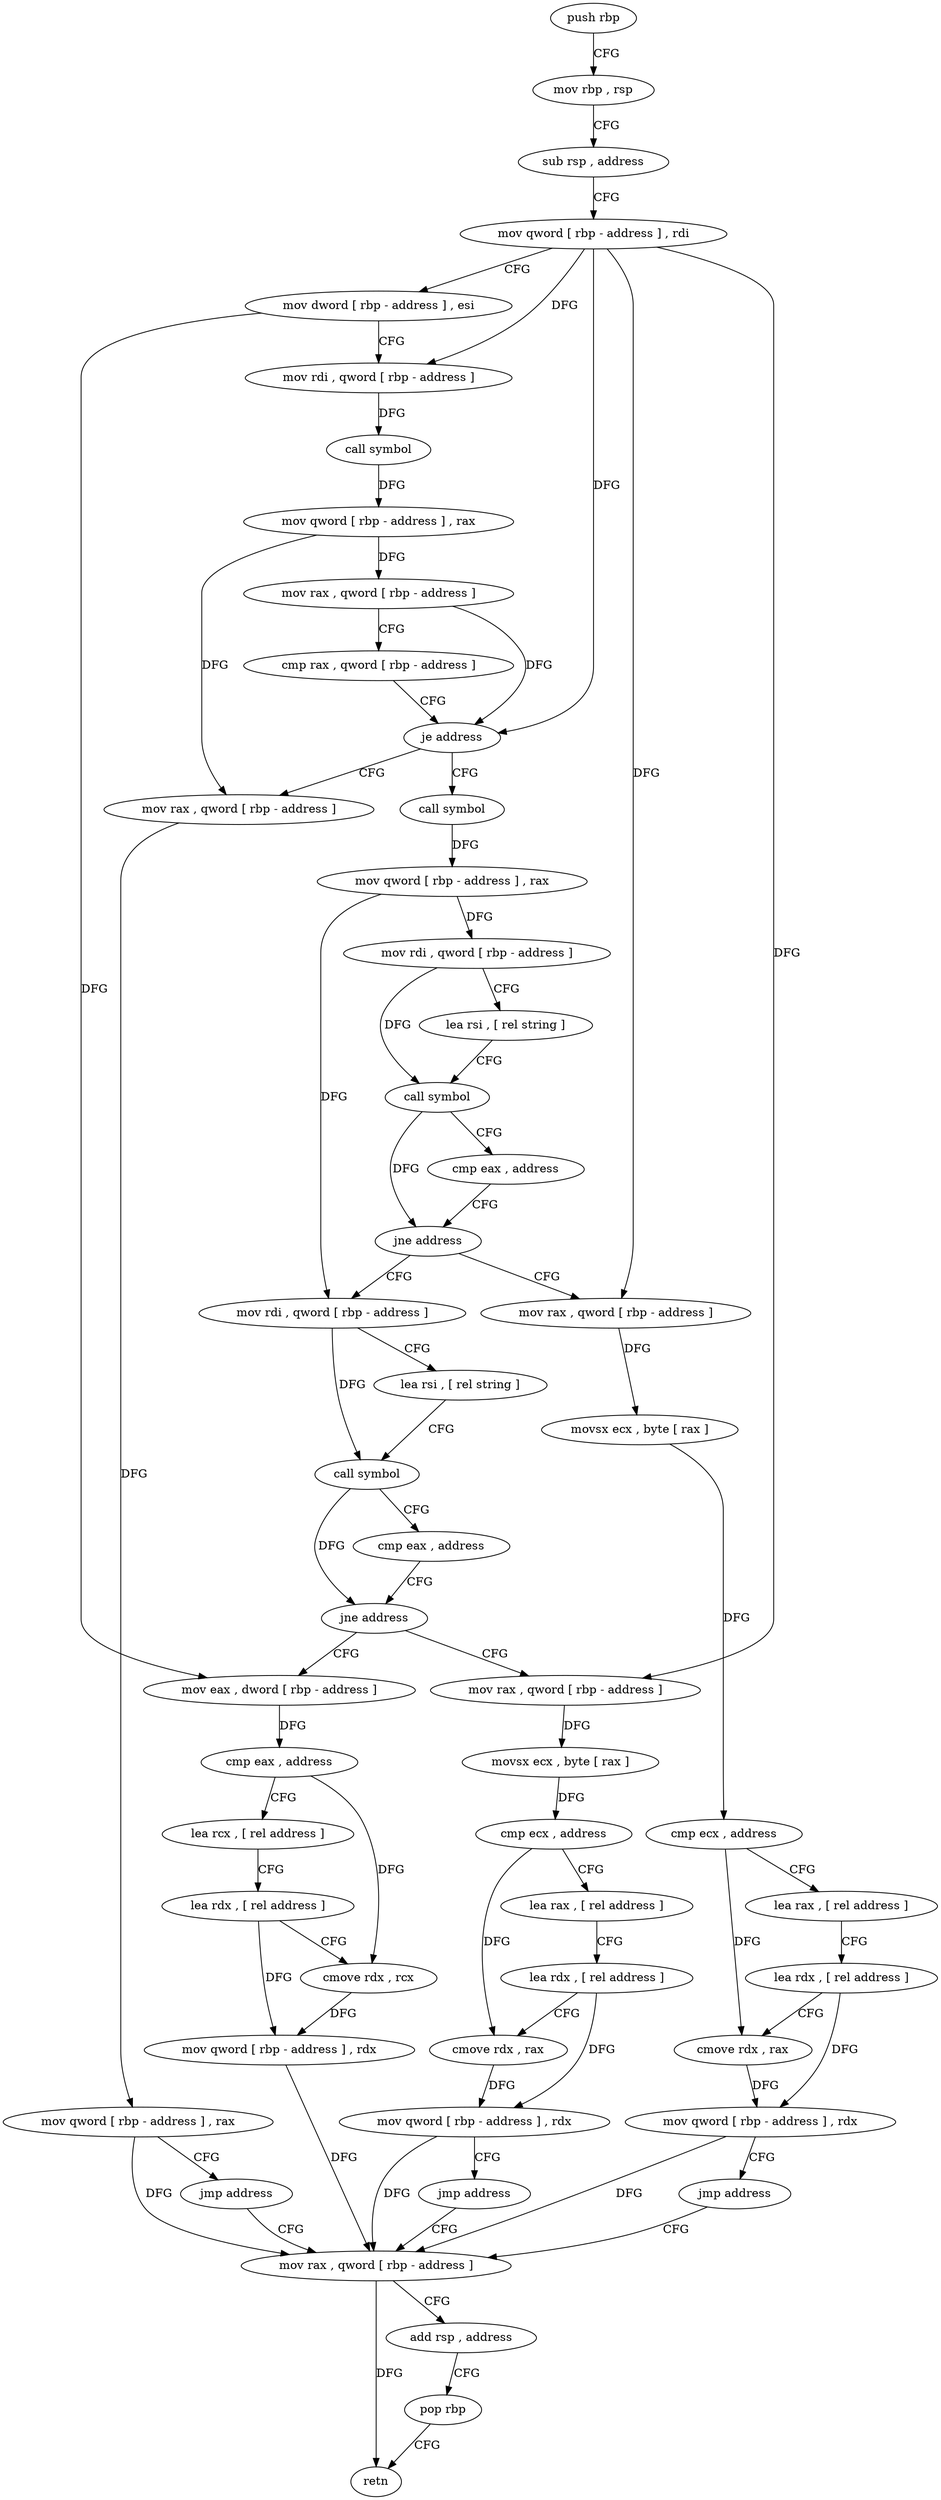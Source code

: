 digraph "func" {
"4235936" [label = "push rbp" ]
"4235937" [label = "mov rbp , rsp" ]
"4235940" [label = "sub rsp , address" ]
"4235944" [label = "mov qword [ rbp - address ] , rdi" ]
"4235948" [label = "mov dword [ rbp - address ] , esi" ]
"4235951" [label = "mov rdi , qword [ rbp - address ]" ]
"4235955" [label = "call symbol" ]
"4235960" [label = "mov qword [ rbp - address ] , rax" ]
"4235964" [label = "mov rax , qword [ rbp - address ]" ]
"4235968" [label = "cmp rax , qword [ rbp - address ]" ]
"4235972" [label = "je address" ]
"4235991" [label = "call symbol" ]
"4235978" [label = "mov rax , qword [ rbp - address ]" ]
"4235996" [label = "mov qword [ rbp - address ] , rax" ]
"4236000" [label = "mov rdi , qword [ rbp - address ]" ]
"4236004" [label = "lea rsi , [ rel string ]" ]
"4236011" [label = "call symbol" ]
"4236016" [label = "cmp eax , address" ]
"4236019" [label = "jne address" ]
"4236062" [label = "mov rdi , qword [ rbp - address ]" ]
"4236025" [label = "mov rax , qword [ rbp - address ]" ]
"4235982" [label = "mov qword [ rbp - address ] , rax" ]
"4235986" [label = "jmp address" ]
"4236152" [label = "mov rax , qword [ rbp - address ]" ]
"4236066" [label = "lea rsi , [ rel string ]" ]
"4236073" [label = "call symbol" ]
"4236078" [label = "cmp eax , address" ]
"4236081" [label = "jne address" ]
"4236124" [label = "mov eax , dword [ rbp - address ]" ]
"4236087" [label = "mov rax , qword [ rbp - address ]" ]
"4236029" [label = "movsx ecx , byte [ rax ]" ]
"4236032" [label = "cmp ecx , address" ]
"4236035" [label = "lea rax , [ rel address ]" ]
"4236042" [label = "lea rdx , [ rel address ]" ]
"4236049" [label = "cmove rdx , rax" ]
"4236053" [label = "mov qword [ rbp - address ] , rdx" ]
"4236057" [label = "jmp address" ]
"4236156" [label = "add rsp , address" ]
"4236160" [label = "pop rbp" ]
"4236161" [label = "retn" ]
"4236127" [label = "cmp eax , address" ]
"4236130" [label = "lea rcx , [ rel address ]" ]
"4236137" [label = "lea rdx , [ rel address ]" ]
"4236144" [label = "cmove rdx , rcx" ]
"4236148" [label = "mov qword [ rbp - address ] , rdx" ]
"4236091" [label = "movsx ecx , byte [ rax ]" ]
"4236094" [label = "cmp ecx , address" ]
"4236097" [label = "lea rax , [ rel address ]" ]
"4236104" [label = "lea rdx , [ rel address ]" ]
"4236111" [label = "cmove rdx , rax" ]
"4236115" [label = "mov qword [ rbp - address ] , rdx" ]
"4236119" [label = "jmp address" ]
"4235936" -> "4235937" [ label = "CFG" ]
"4235937" -> "4235940" [ label = "CFG" ]
"4235940" -> "4235944" [ label = "CFG" ]
"4235944" -> "4235948" [ label = "CFG" ]
"4235944" -> "4235951" [ label = "DFG" ]
"4235944" -> "4235972" [ label = "DFG" ]
"4235944" -> "4236025" [ label = "DFG" ]
"4235944" -> "4236087" [ label = "DFG" ]
"4235948" -> "4235951" [ label = "CFG" ]
"4235948" -> "4236124" [ label = "DFG" ]
"4235951" -> "4235955" [ label = "DFG" ]
"4235955" -> "4235960" [ label = "DFG" ]
"4235960" -> "4235964" [ label = "DFG" ]
"4235960" -> "4235978" [ label = "DFG" ]
"4235964" -> "4235968" [ label = "CFG" ]
"4235964" -> "4235972" [ label = "DFG" ]
"4235968" -> "4235972" [ label = "CFG" ]
"4235972" -> "4235991" [ label = "CFG" ]
"4235972" -> "4235978" [ label = "CFG" ]
"4235991" -> "4235996" [ label = "DFG" ]
"4235978" -> "4235982" [ label = "DFG" ]
"4235996" -> "4236000" [ label = "DFG" ]
"4235996" -> "4236062" [ label = "DFG" ]
"4236000" -> "4236004" [ label = "CFG" ]
"4236000" -> "4236011" [ label = "DFG" ]
"4236004" -> "4236011" [ label = "CFG" ]
"4236011" -> "4236016" [ label = "CFG" ]
"4236011" -> "4236019" [ label = "DFG" ]
"4236016" -> "4236019" [ label = "CFG" ]
"4236019" -> "4236062" [ label = "CFG" ]
"4236019" -> "4236025" [ label = "CFG" ]
"4236062" -> "4236066" [ label = "CFG" ]
"4236062" -> "4236073" [ label = "DFG" ]
"4236025" -> "4236029" [ label = "DFG" ]
"4235982" -> "4235986" [ label = "CFG" ]
"4235982" -> "4236152" [ label = "DFG" ]
"4235986" -> "4236152" [ label = "CFG" ]
"4236152" -> "4236156" [ label = "CFG" ]
"4236152" -> "4236161" [ label = "DFG" ]
"4236066" -> "4236073" [ label = "CFG" ]
"4236073" -> "4236078" [ label = "CFG" ]
"4236073" -> "4236081" [ label = "DFG" ]
"4236078" -> "4236081" [ label = "CFG" ]
"4236081" -> "4236124" [ label = "CFG" ]
"4236081" -> "4236087" [ label = "CFG" ]
"4236124" -> "4236127" [ label = "DFG" ]
"4236087" -> "4236091" [ label = "DFG" ]
"4236029" -> "4236032" [ label = "DFG" ]
"4236032" -> "4236035" [ label = "CFG" ]
"4236032" -> "4236049" [ label = "DFG" ]
"4236035" -> "4236042" [ label = "CFG" ]
"4236042" -> "4236049" [ label = "CFG" ]
"4236042" -> "4236053" [ label = "DFG" ]
"4236049" -> "4236053" [ label = "DFG" ]
"4236053" -> "4236057" [ label = "CFG" ]
"4236053" -> "4236152" [ label = "DFG" ]
"4236057" -> "4236152" [ label = "CFG" ]
"4236156" -> "4236160" [ label = "CFG" ]
"4236160" -> "4236161" [ label = "CFG" ]
"4236127" -> "4236130" [ label = "CFG" ]
"4236127" -> "4236144" [ label = "DFG" ]
"4236130" -> "4236137" [ label = "CFG" ]
"4236137" -> "4236144" [ label = "CFG" ]
"4236137" -> "4236148" [ label = "DFG" ]
"4236144" -> "4236148" [ label = "DFG" ]
"4236148" -> "4236152" [ label = "DFG" ]
"4236091" -> "4236094" [ label = "DFG" ]
"4236094" -> "4236097" [ label = "CFG" ]
"4236094" -> "4236111" [ label = "DFG" ]
"4236097" -> "4236104" [ label = "CFG" ]
"4236104" -> "4236111" [ label = "CFG" ]
"4236104" -> "4236115" [ label = "DFG" ]
"4236111" -> "4236115" [ label = "DFG" ]
"4236115" -> "4236119" [ label = "CFG" ]
"4236115" -> "4236152" [ label = "DFG" ]
"4236119" -> "4236152" [ label = "CFG" ]
}
